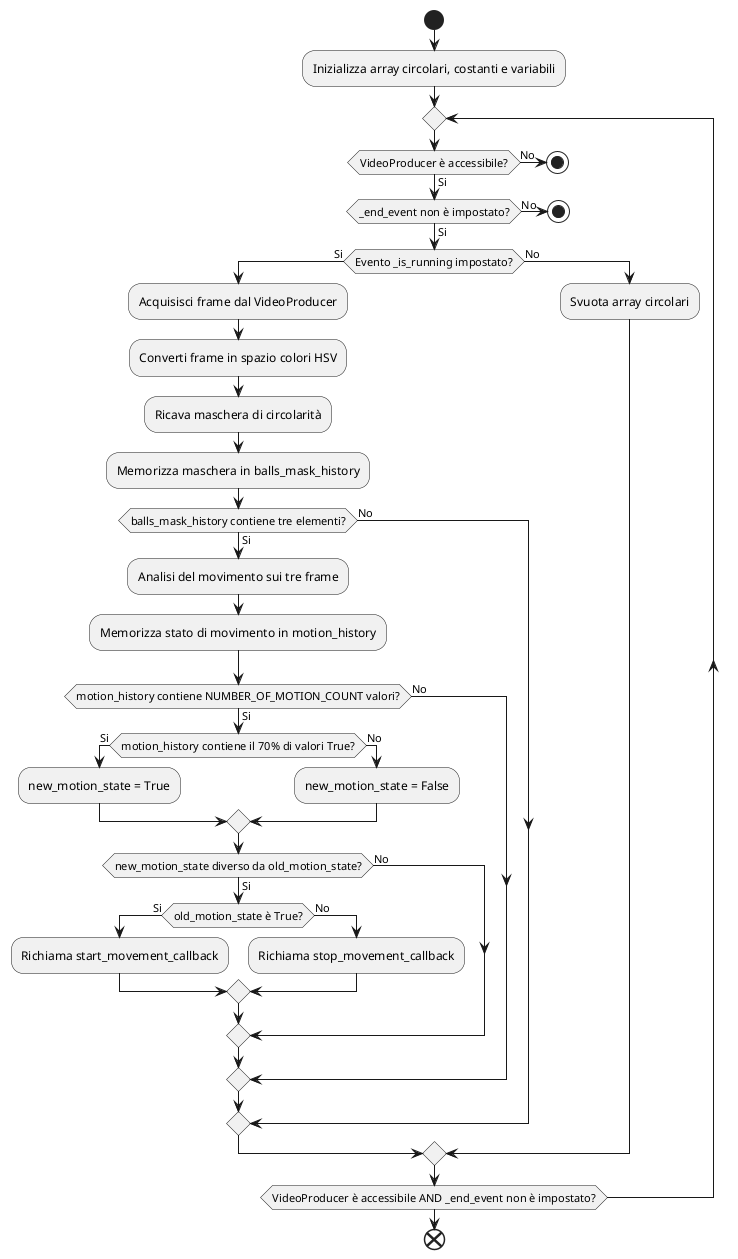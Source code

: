 @startuml diagramma_videoconsumer
start
:Inizializza array circolari, costanti e variabili;
repeat
    if (VideoProducer è accessibile?) then (Si)
        if (_end_event non è impostato?) then (Si)
            if (Evento _is_running impostato?) then (Si)
                :Acquisisci frame dal VideoProducer;
                :Converti frame in spazio colori HSV;
                :Ricava maschera di circolarità;
                :Memorizza maschera in balls_mask_history;
                if (balls_mask_history contiene tre elementi?) then (Si)
                    :Analisi del movimento sui tre frame;
                    :Memorizza stato di movimento in motion_history;
                    if (motion_history contiene NUMBER_OF_MOTION_COUNT valori?) then (Si)
                        if (motion_history contiene il 70% di valori True?) then (Si)
                            :new_motion_state = True;
                        else (No)
                            :new_motion_state = False;
                        endif
                        if (new_motion_state diverso da old_motion_state?) then (Si)
                            if (old_motion_state è True?) then (Si)
                                :Richiama start_movement_callback;
                            else (No)
                                :Richiama stop_movement_callback;
                            endif
                        else (No)
                        endif
                    else (No)
                    endif
                else (No)
                endif
            else (No)
                :Svuota array circolari;
            endif
        else (No)
            stop
        endif
    else (No)
        stop
    endif
repeat while (VideoProducer è accessibile AND _end_event non è impostato?)
end
@enduml
